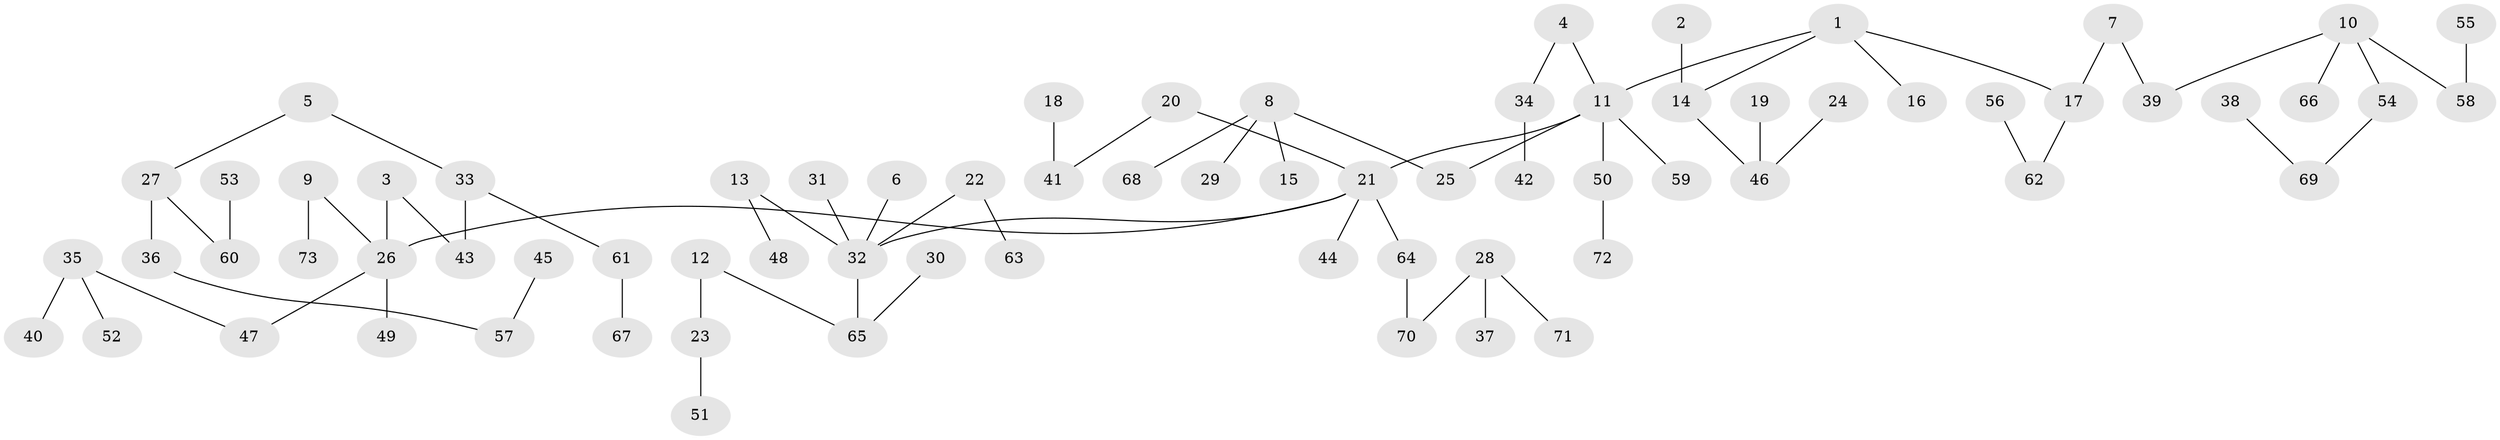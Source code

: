 // original degree distribution, {7: 0.02054794520547945, 4: 0.0821917808219178, 3: 0.136986301369863, 1: 0.5, 2: 0.23972602739726026, 8: 0.00684931506849315, 5: 0.0136986301369863}
// Generated by graph-tools (version 1.1) at 2025/02/03/09/25 03:02:26]
// undirected, 73 vertices, 72 edges
graph export_dot {
graph [start="1"]
  node [color=gray90,style=filled];
  1;
  2;
  3;
  4;
  5;
  6;
  7;
  8;
  9;
  10;
  11;
  12;
  13;
  14;
  15;
  16;
  17;
  18;
  19;
  20;
  21;
  22;
  23;
  24;
  25;
  26;
  27;
  28;
  29;
  30;
  31;
  32;
  33;
  34;
  35;
  36;
  37;
  38;
  39;
  40;
  41;
  42;
  43;
  44;
  45;
  46;
  47;
  48;
  49;
  50;
  51;
  52;
  53;
  54;
  55;
  56;
  57;
  58;
  59;
  60;
  61;
  62;
  63;
  64;
  65;
  66;
  67;
  68;
  69;
  70;
  71;
  72;
  73;
  1 -- 11 [weight=1.0];
  1 -- 14 [weight=1.0];
  1 -- 16 [weight=1.0];
  1 -- 17 [weight=1.0];
  2 -- 14 [weight=1.0];
  3 -- 26 [weight=1.0];
  3 -- 43 [weight=1.0];
  4 -- 11 [weight=1.0];
  4 -- 34 [weight=1.0];
  5 -- 27 [weight=1.0];
  5 -- 33 [weight=1.0];
  6 -- 32 [weight=1.0];
  7 -- 17 [weight=1.0];
  7 -- 39 [weight=1.0];
  8 -- 15 [weight=1.0];
  8 -- 25 [weight=1.0];
  8 -- 29 [weight=1.0];
  8 -- 68 [weight=1.0];
  9 -- 26 [weight=1.0];
  9 -- 73 [weight=1.0];
  10 -- 39 [weight=1.0];
  10 -- 54 [weight=1.0];
  10 -- 58 [weight=1.0];
  10 -- 66 [weight=1.0];
  11 -- 21 [weight=1.0];
  11 -- 25 [weight=1.0];
  11 -- 50 [weight=1.0];
  11 -- 59 [weight=1.0];
  12 -- 23 [weight=1.0];
  12 -- 65 [weight=1.0];
  13 -- 32 [weight=1.0];
  13 -- 48 [weight=1.0];
  14 -- 46 [weight=1.0];
  17 -- 62 [weight=1.0];
  18 -- 41 [weight=1.0];
  19 -- 46 [weight=1.0];
  20 -- 21 [weight=1.0];
  20 -- 41 [weight=1.0];
  21 -- 26 [weight=1.0];
  21 -- 32 [weight=1.0];
  21 -- 44 [weight=1.0];
  21 -- 64 [weight=1.0];
  22 -- 32 [weight=1.0];
  22 -- 63 [weight=1.0];
  23 -- 51 [weight=1.0];
  24 -- 46 [weight=1.0];
  26 -- 47 [weight=1.0];
  26 -- 49 [weight=1.0];
  27 -- 36 [weight=1.0];
  27 -- 60 [weight=1.0];
  28 -- 37 [weight=1.0];
  28 -- 70 [weight=1.0];
  28 -- 71 [weight=1.0];
  30 -- 65 [weight=1.0];
  31 -- 32 [weight=1.0];
  32 -- 65 [weight=1.0];
  33 -- 43 [weight=1.0];
  33 -- 61 [weight=1.0];
  34 -- 42 [weight=1.0];
  35 -- 40 [weight=1.0];
  35 -- 47 [weight=1.0];
  35 -- 52 [weight=1.0];
  36 -- 57 [weight=1.0];
  38 -- 69 [weight=1.0];
  45 -- 57 [weight=1.0];
  50 -- 72 [weight=1.0];
  53 -- 60 [weight=1.0];
  54 -- 69 [weight=1.0];
  55 -- 58 [weight=1.0];
  56 -- 62 [weight=1.0];
  61 -- 67 [weight=1.0];
  64 -- 70 [weight=1.0];
}
